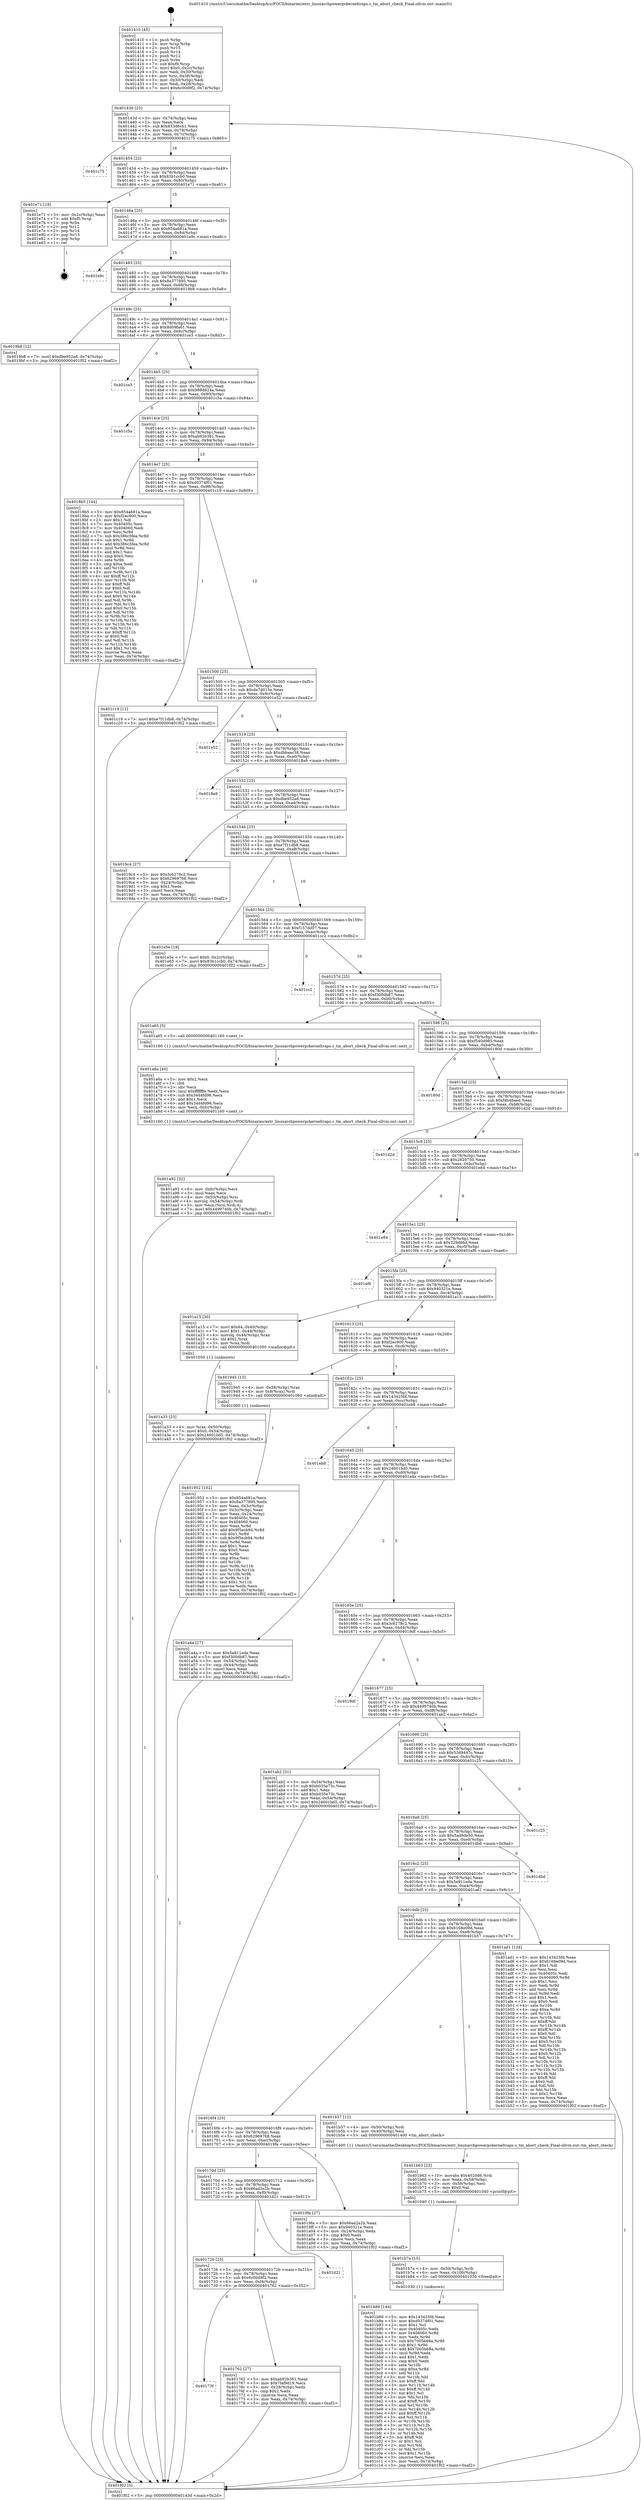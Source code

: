 digraph "0x401410" {
  label = "0x401410 (/mnt/c/Users/mathe/Desktop/tcc/POCII/binaries/extr_linuxarchpowerpckerneltraps.c_tm_abort_check_Final-ollvm.out::main(0))"
  labelloc = "t"
  node[shape=record]

  Entry [label="",width=0.3,height=0.3,shape=circle,fillcolor=black,style=filled]
  "0x40143d" [label="{
     0x40143d [23]\l
     | [instrs]\l
     &nbsp;&nbsp;0x40143d \<+3\>: mov -0x74(%rbp),%eax\l
     &nbsp;&nbsp;0x401440 \<+2\>: mov %eax,%ecx\l
     &nbsp;&nbsp;0x401442 \<+6\>: sub $0x833d6cb1,%ecx\l
     &nbsp;&nbsp;0x401448 \<+3\>: mov %eax,-0x78(%rbp)\l
     &nbsp;&nbsp;0x40144b \<+3\>: mov %ecx,-0x7c(%rbp)\l
     &nbsp;&nbsp;0x40144e \<+6\>: je 0000000000401c75 \<main+0x865\>\l
  }"]
  "0x401c75" [label="{
     0x401c75\l
  }", style=dashed]
  "0x401454" [label="{
     0x401454 [22]\l
     | [instrs]\l
     &nbsp;&nbsp;0x401454 \<+5\>: jmp 0000000000401459 \<main+0x49\>\l
     &nbsp;&nbsp;0x401459 \<+3\>: mov -0x78(%rbp),%eax\l
     &nbsp;&nbsp;0x40145c \<+5\>: sub $0x83b1ccb0,%eax\l
     &nbsp;&nbsp;0x401461 \<+3\>: mov %eax,-0x80(%rbp)\l
     &nbsp;&nbsp;0x401464 \<+6\>: je 0000000000401e71 \<main+0xa61\>\l
  }"]
  Exit [label="",width=0.3,height=0.3,shape=circle,fillcolor=black,style=filled,peripheries=2]
  "0x401e71" [label="{
     0x401e71 [19]\l
     | [instrs]\l
     &nbsp;&nbsp;0x401e71 \<+3\>: mov -0x2c(%rbp),%eax\l
     &nbsp;&nbsp;0x401e74 \<+7\>: add $0xf0,%rsp\l
     &nbsp;&nbsp;0x401e7b \<+1\>: pop %rbx\l
     &nbsp;&nbsp;0x401e7c \<+2\>: pop %r12\l
     &nbsp;&nbsp;0x401e7e \<+2\>: pop %r14\l
     &nbsp;&nbsp;0x401e80 \<+2\>: pop %r15\l
     &nbsp;&nbsp;0x401e82 \<+1\>: pop %rbp\l
     &nbsp;&nbsp;0x401e83 \<+1\>: ret\l
  }"]
  "0x40146a" [label="{
     0x40146a [25]\l
     | [instrs]\l
     &nbsp;&nbsp;0x40146a \<+5\>: jmp 000000000040146f \<main+0x5f\>\l
     &nbsp;&nbsp;0x40146f \<+3\>: mov -0x78(%rbp),%eax\l
     &nbsp;&nbsp;0x401472 \<+5\>: sub $0x854a681a,%eax\l
     &nbsp;&nbsp;0x401477 \<+6\>: mov %eax,-0x84(%rbp)\l
     &nbsp;&nbsp;0x40147d \<+6\>: je 0000000000401e9c \<main+0xa8c\>\l
  }"]
  "0x401b89" [label="{
     0x401b89 [144]\l
     | [instrs]\l
     &nbsp;&nbsp;0x401b89 \<+5\>: mov $0x143425fd,%eax\l
     &nbsp;&nbsp;0x401b8e \<+5\>: mov $0xd0374f01,%esi\l
     &nbsp;&nbsp;0x401b93 \<+2\>: mov $0x1,%cl\l
     &nbsp;&nbsp;0x401b95 \<+7\>: mov 0x40405c,%edx\l
     &nbsp;&nbsp;0x401b9c \<+8\>: mov 0x404060,%r8d\l
     &nbsp;&nbsp;0x401ba4 \<+3\>: mov %edx,%r9d\l
     &nbsp;&nbsp;0x401ba7 \<+7\>: sub $0x7005b68a,%r9d\l
     &nbsp;&nbsp;0x401bae \<+4\>: sub $0x1,%r9d\l
     &nbsp;&nbsp;0x401bb2 \<+7\>: add $0x7005b68a,%r9d\l
     &nbsp;&nbsp;0x401bb9 \<+4\>: imul %r9d,%edx\l
     &nbsp;&nbsp;0x401bbd \<+3\>: and $0x1,%edx\l
     &nbsp;&nbsp;0x401bc0 \<+3\>: cmp $0x0,%edx\l
     &nbsp;&nbsp;0x401bc3 \<+4\>: sete %r10b\l
     &nbsp;&nbsp;0x401bc7 \<+4\>: cmp $0xa,%r8d\l
     &nbsp;&nbsp;0x401bcb \<+4\>: setl %r11b\l
     &nbsp;&nbsp;0x401bcf \<+3\>: mov %r10b,%bl\l
     &nbsp;&nbsp;0x401bd2 \<+3\>: xor $0xff,%bl\l
     &nbsp;&nbsp;0x401bd5 \<+3\>: mov %r11b,%r14b\l
     &nbsp;&nbsp;0x401bd8 \<+4\>: xor $0xff,%r14b\l
     &nbsp;&nbsp;0x401bdc \<+3\>: xor $0x1,%cl\l
     &nbsp;&nbsp;0x401bdf \<+3\>: mov %bl,%r15b\l
     &nbsp;&nbsp;0x401be2 \<+4\>: and $0xff,%r15b\l
     &nbsp;&nbsp;0x401be6 \<+3\>: and %cl,%r10b\l
     &nbsp;&nbsp;0x401be9 \<+3\>: mov %r14b,%r12b\l
     &nbsp;&nbsp;0x401bec \<+4\>: and $0xff,%r12b\l
     &nbsp;&nbsp;0x401bf0 \<+3\>: and %cl,%r11b\l
     &nbsp;&nbsp;0x401bf3 \<+3\>: or %r10b,%r15b\l
     &nbsp;&nbsp;0x401bf6 \<+3\>: or %r11b,%r12b\l
     &nbsp;&nbsp;0x401bf9 \<+3\>: xor %r12b,%r15b\l
     &nbsp;&nbsp;0x401bfc \<+3\>: or %r14b,%bl\l
     &nbsp;&nbsp;0x401bff \<+3\>: xor $0xff,%bl\l
     &nbsp;&nbsp;0x401c02 \<+3\>: or $0x1,%cl\l
     &nbsp;&nbsp;0x401c05 \<+2\>: and %cl,%bl\l
     &nbsp;&nbsp;0x401c07 \<+3\>: or %bl,%r15b\l
     &nbsp;&nbsp;0x401c0a \<+4\>: test $0x1,%r15b\l
     &nbsp;&nbsp;0x401c0e \<+3\>: cmovne %esi,%eax\l
     &nbsp;&nbsp;0x401c11 \<+3\>: mov %eax,-0x74(%rbp)\l
     &nbsp;&nbsp;0x401c14 \<+5\>: jmp 0000000000401f02 \<main+0xaf2\>\l
  }"]
  "0x401e9c" [label="{
     0x401e9c\l
  }", style=dashed]
  "0x401483" [label="{
     0x401483 [25]\l
     | [instrs]\l
     &nbsp;&nbsp;0x401483 \<+5\>: jmp 0000000000401488 \<main+0x78\>\l
     &nbsp;&nbsp;0x401488 \<+3\>: mov -0x78(%rbp),%eax\l
     &nbsp;&nbsp;0x40148b \<+5\>: sub $0x8a377895,%eax\l
     &nbsp;&nbsp;0x401490 \<+6\>: mov %eax,-0x88(%rbp)\l
     &nbsp;&nbsp;0x401496 \<+6\>: je 00000000004019b8 \<main+0x5a8\>\l
  }"]
  "0x401b7a" [label="{
     0x401b7a [15]\l
     | [instrs]\l
     &nbsp;&nbsp;0x401b7a \<+4\>: mov -0x50(%rbp),%rdi\l
     &nbsp;&nbsp;0x401b7e \<+6\>: mov %eax,-0x100(%rbp)\l
     &nbsp;&nbsp;0x401b84 \<+5\>: call 0000000000401030 \<free@plt\>\l
     | [calls]\l
     &nbsp;&nbsp;0x401030 \{1\} (unknown)\l
  }"]
  "0x4019b8" [label="{
     0x4019b8 [12]\l
     | [instrs]\l
     &nbsp;&nbsp;0x4019b8 \<+7\>: movl $0xdbe952a8,-0x74(%rbp)\l
     &nbsp;&nbsp;0x4019bf \<+5\>: jmp 0000000000401f02 \<main+0xaf2\>\l
  }"]
  "0x40149c" [label="{
     0x40149c [25]\l
     | [instrs]\l
     &nbsp;&nbsp;0x40149c \<+5\>: jmp 00000000004014a1 \<main+0x91\>\l
     &nbsp;&nbsp;0x4014a1 \<+3\>: mov -0x78(%rbp),%eax\l
     &nbsp;&nbsp;0x4014a4 \<+5\>: sub $0x8d09fa61,%eax\l
     &nbsp;&nbsp;0x4014a9 \<+6\>: mov %eax,-0x8c(%rbp)\l
     &nbsp;&nbsp;0x4014af \<+6\>: je 0000000000401ce3 \<main+0x8d3\>\l
  }"]
  "0x401b63" [label="{
     0x401b63 [23]\l
     | [instrs]\l
     &nbsp;&nbsp;0x401b63 \<+10\>: movabs $0x4020d6,%rdi\l
     &nbsp;&nbsp;0x401b6d \<+3\>: mov %eax,-0x58(%rbp)\l
     &nbsp;&nbsp;0x401b70 \<+3\>: mov -0x58(%rbp),%esi\l
     &nbsp;&nbsp;0x401b73 \<+2\>: mov $0x0,%al\l
     &nbsp;&nbsp;0x401b75 \<+5\>: call 0000000000401040 \<printf@plt\>\l
     | [calls]\l
     &nbsp;&nbsp;0x401040 \{1\} (unknown)\l
  }"]
  "0x401ce3" [label="{
     0x401ce3\l
  }", style=dashed]
  "0x4014b5" [label="{
     0x4014b5 [25]\l
     | [instrs]\l
     &nbsp;&nbsp;0x4014b5 \<+5\>: jmp 00000000004014ba \<main+0xaa\>\l
     &nbsp;&nbsp;0x4014ba \<+3\>: mov -0x78(%rbp),%eax\l
     &nbsp;&nbsp;0x4014bd \<+5\>: sub $0x988d824a,%eax\l
     &nbsp;&nbsp;0x4014c2 \<+6\>: mov %eax,-0x90(%rbp)\l
     &nbsp;&nbsp;0x4014c8 \<+6\>: je 0000000000401c5a \<main+0x84a\>\l
  }"]
  "0x401a92" [label="{
     0x401a92 [32]\l
     | [instrs]\l
     &nbsp;&nbsp;0x401a92 \<+6\>: mov -0xfc(%rbp),%ecx\l
     &nbsp;&nbsp;0x401a98 \<+3\>: imul %eax,%ecx\l
     &nbsp;&nbsp;0x401a9b \<+4\>: mov -0x50(%rbp),%rsi\l
     &nbsp;&nbsp;0x401a9f \<+4\>: movslq -0x54(%rbp),%rdi\l
     &nbsp;&nbsp;0x401aa3 \<+3\>: mov %ecx,(%rsi,%rdi,4)\l
     &nbsp;&nbsp;0x401aa6 \<+7\>: movl $0x4499740b,-0x74(%rbp)\l
     &nbsp;&nbsp;0x401aad \<+5\>: jmp 0000000000401f02 \<main+0xaf2\>\l
  }"]
  "0x401c5a" [label="{
     0x401c5a\l
  }", style=dashed]
  "0x4014ce" [label="{
     0x4014ce [25]\l
     | [instrs]\l
     &nbsp;&nbsp;0x4014ce \<+5\>: jmp 00000000004014d3 \<main+0xc3\>\l
     &nbsp;&nbsp;0x4014d3 \<+3\>: mov -0x78(%rbp),%eax\l
     &nbsp;&nbsp;0x4014d6 \<+5\>: sub $0xab92b361,%eax\l
     &nbsp;&nbsp;0x4014db \<+6\>: mov %eax,-0x94(%rbp)\l
     &nbsp;&nbsp;0x4014e1 \<+6\>: je 00000000004018b5 \<main+0x4a5\>\l
  }"]
  "0x401a6a" [label="{
     0x401a6a [40]\l
     | [instrs]\l
     &nbsp;&nbsp;0x401a6a \<+5\>: mov $0x2,%ecx\l
     &nbsp;&nbsp;0x401a6f \<+1\>: cltd\l
     &nbsp;&nbsp;0x401a70 \<+2\>: idiv %ecx\l
     &nbsp;&nbsp;0x401a72 \<+6\>: imul $0xfffffffe,%edx,%ecx\l
     &nbsp;&nbsp;0x401a78 \<+6\>: sub $0x34d4fd96,%ecx\l
     &nbsp;&nbsp;0x401a7e \<+3\>: add $0x1,%ecx\l
     &nbsp;&nbsp;0x401a81 \<+6\>: add $0x34d4fd96,%ecx\l
     &nbsp;&nbsp;0x401a87 \<+6\>: mov %ecx,-0xfc(%rbp)\l
     &nbsp;&nbsp;0x401a8d \<+5\>: call 0000000000401160 \<next_i\>\l
     | [calls]\l
     &nbsp;&nbsp;0x401160 \{1\} (/mnt/c/Users/mathe/Desktop/tcc/POCII/binaries/extr_linuxarchpowerpckerneltraps.c_tm_abort_check_Final-ollvm.out::next_i)\l
  }"]
  "0x4018b5" [label="{
     0x4018b5 [144]\l
     | [instrs]\l
     &nbsp;&nbsp;0x4018b5 \<+5\>: mov $0x854a681a,%eax\l
     &nbsp;&nbsp;0x4018ba \<+5\>: mov $0xf2ec900,%ecx\l
     &nbsp;&nbsp;0x4018bf \<+2\>: mov $0x1,%dl\l
     &nbsp;&nbsp;0x4018c1 \<+7\>: mov 0x40405c,%esi\l
     &nbsp;&nbsp;0x4018c8 \<+7\>: mov 0x404060,%edi\l
     &nbsp;&nbsp;0x4018cf \<+3\>: mov %esi,%r8d\l
     &nbsp;&nbsp;0x4018d2 \<+7\>: sub $0x386c5fea,%r8d\l
     &nbsp;&nbsp;0x4018d9 \<+4\>: sub $0x1,%r8d\l
     &nbsp;&nbsp;0x4018dd \<+7\>: add $0x386c5fea,%r8d\l
     &nbsp;&nbsp;0x4018e4 \<+4\>: imul %r8d,%esi\l
     &nbsp;&nbsp;0x4018e8 \<+3\>: and $0x1,%esi\l
     &nbsp;&nbsp;0x4018eb \<+3\>: cmp $0x0,%esi\l
     &nbsp;&nbsp;0x4018ee \<+4\>: sete %r9b\l
     &nbsp;&nbsp;0x4018f2 \<+3\>: cmp $0xa,%edi\l
     &nbsp;&nbsp;0x4018f5 \<+4\>: setl %r10b\l
     &nbsp;&nbsp;0x4018f9 \<+3\>: mov %r9b,%r11b\l
     &nbsp;&nbsp;0x4018fc \<+4\>: xor $0xff,%r11b\l
     &nbsp;&nbsp;0x401900 \<+3\>: mov %r10b,%bl\l
     &nbsp;&nbsp;0x401903 \<+3\>: xor $0xff,%bl\l
     &nbsp;&nbsp;0x401906 \<+3\>: xor $0x0,%dl\l
     &nbsp;&nbsp;0x401909 \<+3\>: mov %r11b,%r14b\l
     &nbsp;&nbsp;0x40190c \<+4\>: and $0x0,%r14b\l
     &nbsp;&nbsp;0x401910 \<+3\>: and %dl,%r9b\l
     &nbsp;&nbsp;0x401913 \<+3\>: mov %bl,%r15b\l
     &nbsp;&nbsp;0x401916 \<+4\>: and $0x0,%r15b\l
     &nbsp;&nbsp;0x40191a \<+3\>: and %dl,%r10b\l
     &nbsp;&nbsp;0x40191d \<+3\>: or %r9b,%r14b\l
     &nbsp;&nbsp;0x401920 \<+3\>: or %r10b,%r15b\l
     &nbsp;&nbsp;0x401923 \<+3\>: xor %r15b,%r14b\l
     &nbsp;&nbsp;0x401926 \<+3\>: or %bl,%r11b\l
     &nbsp;&nbsp;0x401929 \<+4\>: xor $0xff,%r11b\l
     &nbsp;&nbsp;0x40192d \<+3\>: or $0x0,%dl\l
     &nbsp;&nbsp;0x401930 \<+3\>: and %dl,%r11b\l
     &nbsp;&nbsp;0x401933 \<+3\>: or %r11b,%r14b\l
     &nbsp;&nbsp;0x401936 \<+4\>: test $0x1,%r14b\l
     &nbsp;&nbsp;0x40193a \<+3\>: cmovne %ecx,%eax\l
     &nbsp;&nbsp;0x40193d \<+3\>: mov %eax,-0x74(%rbp)\l
     &nbsp;&nbsp;0x401940 \<+5\>: jmp 0000000000401f02 \<main+0xaf2\>\l
  }"]
  "0x4014e7" [label="{
     0x4014e7 [25]\l
     | [instrs]\l
     &nbsp;&nbsp;0x4014e7 \<+5\>: jmp 00000000004014ec \<main+0xdc\>\l
     &nbsp;&nbsp;0x4014ec \<+3\>: mov -0x78(%rbp),%eax\l
     &nbsp;&nbsp;0x4014ef \<+5\>: sub $0xd0374f01,%eax\l
     &nbsp;&nbsp;0x4014f4 \<+6\>: mov %eax,-0x98(%rbp)\l
     &nbsp;&nbsp;0x4014fa \<+6\>: je 0000000000401c19 \<main+0x809\>\l
  }"]
  "0x401a33" [label="{
     0x401a33 [23]\l
     | [instrs]\l
     &nbsp;&nbsp;0x401a33 \<+4\>: mov %rax,-0x50(%rbp)\l
     &nbsp;&nbsp;0x401a37 \<+7\>: movl $0x0,-0x54(%rbp)\l
     &nbsp;&nbsp;0x401a3e \<+7\>: movl $0x24601bd5,-0x74(%rbp)\l
     &nbsp;&nbsp;0x401a45 \<+5\>: jmp 0000000000401f02 \<main+0xaf2\>\l
  }"]
  "0x401c19" [label="{
     0x401c19 [12]\l
     | [instrs]\l
     &nbsp;&nbsp;0x401c19 \<+7\>: movl $0xe7f11db8,-0x74(%rbp)\l
     &nbsp;&nbsp;0x401c20 \<+5\>: jmp 0000000000401f02 \<main+0xaf2\>\l
  }"]
  "0x401500" [label="{
     0x401500 [25]\l
     | [instrs]\l
     &nbsp;&nbsp;0x401500 \<+5\>: jmp 0000000000401505 \<main+0xf5\>\l
     &nbsp;&nbsp;0x401505 \<+3\>: mov -0x78(%rbp),%eax\l
     &nbsp;&nbsp;0x401508 \<+5\>: sub $0xda7d015e,%eax\l
     &nbsp;&nbsp;0x40150d \<+6\>: mov %eax,-0x9c(%rbp)\l
     &nbsp;&nbsp;0x401513 \<+6\>: je 0000000000401e52 \<main+0xa42\>\l
  }"]
  "0x401952" [label="{
     0x401952 [102]\l
     | [instrs]\l
     &nbsp;&nbsp;0x401952 \<+5\>: mov $0x854a681a,%ecx\l
     &nbsp;&nbsp;0x401957 \<+5\>: mov $0x8a377895,%edx\l
     &nbsp;&nbsp;0x40195c \<+3\>: mov %eax,-0x3c(%rbp)\l
     &nbsp;&nbsp;0x40195f \<+3\>: mov -0x3c(%rbp),%eax\l
     &nbsp;&nbsp;0x401962 \<+3\>: mov %eax,-0x24(%rbp)\l
     &nbsp;&nbsp;0x401965 \<+7\>: mov 0x40405c,%eax\l
     &nbsp;&nbsp;0x40196c \<+7\>: mov 0x404060,%esi\l
     &nbsp;&nbsp;0x401973 \<+3\>: mov %eax,%r8d\l
     &nbsp;&nbsp;0x401976 \<+7\>: add $0x9f5ecb94,%r8d\l
     &nbsp;&nbsp;0x40197d \<+4\>: sub $0x1,%r8d\l
     &nbsp;&nbsp;0x401981 \<+7\>: sub $0x9f5ecb94,%r8d\l
     &nbsp;&nbsp;0x401988 \<+4\>: imul %r8d,%eax\l
     &nbsp;&nbsp;0x40198c \<+3\>: and $0x1,%eax\l
     &nbsp;&nbsp;0x40198f \<+3\>: cmp $0x0,%eax\l
     &nbsp;&nbsp;0x401992 \<+4\>: sete %r9b\l
     &nbsp;&nbsp;0x401996 \<+3\>: cmp $0xa,%esi\l
     &nbsp;&nbsp;0x401999 \<+4\>: setl %r10b\l
     &nbsp;&nbsp;0x40199d \<+3\>: mov %r9b,%r11b\l
     &nbsp;&nbsp;0x4019a0 \<+3\>: and %r10b,%r11b\l
     &nbsp;&nbsp;0x4019a3 \<+3\>: xor %r10b,%r9b\l
     &nbsp;&nbsp;0x4019a6 \<+3\>: or %r9b,%r11b\l
     &nbsp;&nbsp;0x4019a9 \<+4\>: test $0x1,%r11b\l
     &nbsp;&nbsp;0x4019ad \<+3\>: cmovne %edx,%ecx\l
     &nbsp;&nbsp;0x4019b0 \<+3\>: mov %ecx,-0x74(%rbp)\l
     &nbsp;&nbsp;0x4019b3 \<+5\>: jmp 0000000000401f02 \<main+0xaf2\>\l
  }"]
  "0x401e52" [label="{
     0x401e52\l
  }", style=dashed]
  "0x401519" [label="{
     0x401519 [25]\l
     | [instrs]\l
     &nbsp;&nbsp;0x401519 \<+5\>: jmp 000000000040151e \<main+0x10e\>\l
     &nbsp;&nbsp;0x40151e \<+3\>: mov -0x78(%rbp),%eax\l
     &nbsp;&nbsp;0x401521 \<+5\>: sub $0xdbbaac38,%eax\l
     &nbsp;&nbsp;0x401526 \<+6\>: mov %eax,-0xa0(%rbp)\l
     &nbsp;&nbsp;0x40152c \<+6\>: je 00000000004018a9 \<main+0x499\>\l
  }"]
  "0x401410" [label="{
     0x401410 [45]\l
     | [instrs]\l
     &nbsp;&nbsp;0x401410 \<+1\>: push %rbp\l
     &nbsp;&nbsp;0x401411 \<+3\>: mov %rsp,%rbp\l
     &nbsp;&nbsp;0x401414 \<+2\>: push %r15\l
     &nbsp;&nbsp;0x401416 \<+2\>: push %r14\l
     &nbsp;&nbsp;0x401418 \<+2\>: push %r12\l
     &nbsp;&nbsp;0x40141a \<+1\>: push %rbx\l
     &nbsp;&nbsp;0x40141b \<+7\>: sub $0xf0,%rsp\l
     &nbsp;&nbsp;0x401422 \<+7\>: movl $0x0,-0x2c(%rbp)\l
     &nbsp;&nbsp;0x401429 \<+3\>: mov %edi,-0x30(%rbp)\l
     &nbsp;&nbsp;0x40142c \<+4\>: mov %rsi,-0x38(%rbp)\l
     &nbsp;&nbsp;0x401430 \<+3\>: mov -0x30(%rbp),%edi\l
     &nbsp;&nbsp;0x401433 \<+3\>: mov %edi,-0x28(%rbp)\l
     &nbsp;&nbsp;0x401436 \<+7\>: movl $0x6c00d9f2,-0x74(%rbp)\l
  }"]
  "0x4018a9" [label="{
     0x4018a9\l
  }", style=dashed]
  "0x401532" [label="{
     0x401532 [25]\l
     | [instrs]\l
     &nbsp;&nbsp;0x401532 \<+5\>: jmp 0000000000401537 \<main+0x127\>\l
     &nbsp;&nbsp;0x401537 \<+3\>: mov -0x78(%rbp),%eax\l
     &nbsp;&nbsp;0x40153a \<+5\>: sub $0xdbe952a8,%eax\l
     &nbsp;&nbsp;0x40153f \<+6\>: mov %eax,-0xa4(%rbp)\l
     &nbsp;&nbsp;0x401545 \<+6\>: je 00000000004019c4 \<main+0x5b4\>\l
  }"]
  "0x401f02" [label="{
     0x401f02 [5]\l
     | [instrs]\l
     &nbsp;&nbsp;0x401f02 \<+5\>: jmp 000000000040143d \<main+0x2d\>\l
  }"]
  "0x4019c4" [label="{
     0x4019c4 [27]\l
     | [instrs]\l
     &nbsp;&nbsp;0x4019c4 \<+5\>: mov $0x3c6278c2,%eax\l
     &nbsp;&nbsp;0x4019c9 \<+5\>: mov $0x62969768,%ecx\l
     &nbsp;&nbsp;0x4019ce \<+3\>: mov -0x24(%rbp),%edx\l
     &nbsp;&nbsp;0x4019d1 \<+3\>: cmp $0x1,%edx\l
     &nbsp;&nbsp;0x4019d4 \<+3\>: cmovl %ecx,%eax\l
     &nbsp;&nbsp;0x4019d7 \<+3\>: mov %eax,-0x74(%rbp)\l
     &nbsp;&nbsp;0x4019da \<+5\>: jmp 0000000000401f02 \<main+0xaf2\>\l
  }"]
  "0x40154b" [label="{
     0x40154b [25]\l
     | [instrs]\l
     &nbsp;&nbsp;0x40154b \<+5\>: jmp 0000000000401550 \<main+0x140\>\l
     &nbsp;&nbsp;0x401550 \<+3\>: mov -0x78(%rbp),%eax\l
     &nbsp;&nbsp;0x401553 \<+5\>: sub $0xe7f11db8,%eax\l
     &nbsp;&nbsp;0x401558 \<+6\>: mov %eax,-0xa8(%rbp)\l
     &nbsp;&nbsp;0x40155e \<+6\>: je 0000000000401e5e \<main+0xa4e\>\l
  }"]
  "0x40173f" [label="{
     0x40173f\l
  }", style=dashed]
  "0x401e5e" [label="{
     0x401e5e [19]\l
     | [instrs]\l
     &nbsp;&nbsp;0x401e5e \<+7\>: movl $0x0,-0x2c(%rbp)\l
     &nbsp;&nbsp;0x401e65 \<+7\>: movl $0x83b1ccb0,-0x74(%rbp)\l
     &nbsp;&nbsp;0x401e6c \<+5\>: jmp 0000000000401f02 \<main+0xaf2\>\l
  }"]
  "0x401564" [label="{
     0x401564 [25]\l
     | [instrs]\l
     &nbsp;&nbsp;0x401564 \<+5\>: jmp 0000000000401569 \<main+0x159\>\l
     &nbsp;&nbsp;0x401569 \<+3\>: mov -0x78(%rbp),%eax\l
     &nbsp;&nbsp;0x40156c \<+5\>: sub $0xf157dd07,%eax\l
     &nbsp;&nbsp;0x401571 \<+6\>: mov %eax,-0xac(%rbp)\l
     &nbsp;&nbsp;0x401577 \<+6\>: je 0000000000401cc2 \<main+0x8b2\>\l
  }"]
  "0x401762" [label="{
     0x401762 [27]\l
     | [instrs]\l
     &nbsp;&nbsp;0x401762 \<+5\>: mov $0xab92b361,%eax\l
     &nbsp;&nbsp;0x401767 \<+5\>: mov $0x7faf9d19,%ecx\l
     &nbsp;&nbsp;0x40176c \<+3\>: mov -0x28(%rbp),%edx\l
     &nbsp;&nbsp;0x40176f \<+3\>: cmp $0x2,%edx\l
     &nbsp;&nbsp;0x401772 \<+3\>: cmovne %ecx,%eax\l
     &nbsp;&nbsp;0x401775 \<+3\>: mov %eax,-0x74(%rbp)\l
     &nbsp;&nbsp;0x401778 \<+5\>: jmp 0000000000401f02 \<main+0xaf2\>\l
  }"]
  "0x401cc2" [label="{
     0x401cc2\l
  }", style=dashed]
  "0x40157d" [label="{
     0x40157d [25]\l
     | [instrs]\l
     &nbsp;&nbsp;0x40157d \<+5\>: jmp 0000000000401582 \<main+0x172\>\l
     &nbsp;&nbsp;0x401582 \<+3\>: mov -0x78(%rbp),%eax\l
     &nbsp;&nbsp;0x401585 \<+5\>: sub $0xf300db87,%eax\l
     &nbsp;&nbsp;0x40158a \<+6\>: mov %eax,-0xb0(%rbp)\l
     &nbsp;&nbsp;0x401590 \<+6\>: je 0000000000401a65 \<main+0x655\>\l
  }"]
  "0x401726" [label="{
     0x401726 [25]\l
     | [instrs]\l
     &nbsp;&nbsp;0x401726 \<+5\>: jmp 000000000040172b \<main+0x31b\>\l
     &nbsp;&nbsp;0x40172b \<+3\>: mov -0x78(%rbp),%eax\l
     &nbsp;&nbsp;0x40172e \<+5\>: sub $0x6c00d9f2,%eax\l
     &nbsp;&nbsp;0x401733 \<+6\>: mov %eax,-0xf4(%rbp)\l
     &nbsp;&nbsp;0x401739 \<+6\>: je 0000000000401762 \<main+0x352\>\l
  }"]
  "0x401a65" [label="{
     0x401a65 [5]\l
     | [instrs]\l
     &nbsp;&nbsp;0x401a65 \<+5\>: call 0000000000401160 \<next_i\>\l
     | [calls]\l
     &nbsp;&nbsp;0x401160 \{1\} (/mnt/c/Users/mathe/Desktop/tcc/POCII/binaries/extr_linuxarchpowerpckerneltraps.c_tm_abort_check_Final-ollvm.out::next_i)\l
  }"]
  "0x401596" [label="{
     0x401596 [25]\l
     | [instrs]\l
     &nbsp;&nbsp;0x401596 \<+5\>: jmp 000000000040159b \<main+0x18b\>\l
     &nbsp;&nbsp;0x40159b \<+3\>: mov -0x78(%rbp),%eax\l
     &nbsp;&nbsp;0x40159e \<+5\>: sub $0xf540d985,%eax\l
     &nbsp;&nbsp;0x4015a3 \<+6\>: mov %eax,-0xb4(%rbp)\l
     &nbsp;&nbsp;0x4015a9 \<+6\>: je 000000000040180d \<main+0x3fd\>\l
  }"]
  "0x401d21" [label="{
     0x401d21\l
  }", style=dashed]
  "0x40180d" [label="{
     0x40180d\l
  }", style=dashed]
  "0x4015af" [label="{
     0x4015af [25]\l
     | [instrs]\l
     &nbsp;&nbsp;0x4015af \<+5\>: jmp 00000000004015b4 \<main+0x1a4\>\l
     &nbsp;&nbsp;0x4015b4 \<+3\>: mov -0x78(%rbp),%eax\l
     &nbsp;&nbsp;0x4015b7 \<+5\>: sub $0xfdb46aed,%eax\l
     &nbsp;&nbsp;0x4015bc \<+6\>: mov %eax,-0xb8(%rbp)\l
     &nbsp;&nbsp;0x4015c2 \<+6\>: je 0000000000401d2d \<main+0x91d\>\l
  }"]
  "0x40170d" [label="{
     0x40170d [25]\l
     | [instrs]\l
     &nbsp;&nbsp;0x40170d \<+5\>: jmp 0000000000401712 \<main+0x302\>\l
     &nbsp;&nbsp;0x401712 \<+3\>: mov -0x78(%rbp),%eax\l
     &nbsp;&nbsp;0x401715 \<+5\>: sub $0x66ad2e2b,%eax\l
     &nbsp;&nbsp;0x40171a \<+6\>: mov %eax,-0xf0(%rbp)\l
     &nbsp;&nbsp;0x401720 \<+6\>: je 0000000000401d21 \<main+0x911\>\l
  }"]
  "0x401d2d" [label="{
     0x401d2d\l
  }", style=dashed]
  "0x4015c8" [label="{
     0x4015c8 [25]\l
     | [instrs]\l
     &nbsp;&nbsp;0x4015c8 \<+5\>: jmp 00000000004015cd \<main+0x1bd\>\l
     &nbsp;&nbsp;0x4015cd \<+3\>: mov -0x78(%rbp),%eax\l
     &nbsp;&nbsp;0x4015d0 \<+5\>: sub $0x2820750,%eax\l
     &nbsp;&nbsp;0x4015d5 \<+6\>: mov %eax,-0xbc(%rbp)\l
     &nbsp;&nbsp;0x4015db \<+6\>: je 0000000000401e84 \<main+0xa74\>\l
  }"]
  "0x4019fa" [label="{
     0x4019fa [27]\l
     | [instrs]\l
     &nbsp;&nbsp;0x4019fa \<+5\>: mov $0x66ad2e2b,%eax\l
     &nbsp;&nbsp;0x4019ff \<+5\>: mov $0x940321e,%ecx\l
     &nbsp;&nbsp;0x401a04 \<+3\>: mov -0x24(%rbp),%edx\l
     &nbsp;&nbsp;0x401a07 \<+3\>: cmp $0x0,%edx\l
     &nbsp;&nbsp;0x401a0a \<+3\>: cmove %ecx,%eax\l
     &nbsp;&nbsp;0x401a0d \<+3\>: mov %eax,-0x74(%rbp)\l
     &nbsp;&nbsp;0x401a10 \<+5\>: jmp 0000000000401f02 \<main+0xaf2\>\l
  }"]
  "0x401e84" [label="{
     0x401e84\l
  }", style=dashed]
  "0x4015e1" [label="{
     0x4015e1 [25]\l
     | [instrs]\l
     &nbsp;&nbsp;0x4015e1 \<+5\>: jmp 00000000004015e6 \<main+0x1d6\>\l
     &nbsp;&nbsp;0x4015e6 \<+3\>: mov -0x78(%rbp),%eax\l
     &nbsp;&nbsp;0x4015e9 \<+5\>: sub $0x329d66d,%eax\l
     &nbsp;&nbsp;0x4015ee \<+6\>: mov %eax,-0xc0(%rbp)\l
     &nbsp;&nbsp;0x4015f4 \<+6\>: je 0000000000401ef6 \<main+0xae6\>\l
  }"]
  "0x4016f4" [label="{
     0x4016f4 [25]\l
     | [instrs]\l
     &nbsp;&nbsp;0x4016f4 \<+5\>: jmp 00000000004016f9 \<main+0x2e9\>\l
     &nbsp;&nbsp;0x4016f9 \<+3\>: mov -0x78(%rbp),%eax\l
     &nbsp;&nbsp;0x4016fc \<+5\>: sub $0x62969768,%eax\l
     &nbsp;&nbsp;0x401701 \<+6\>: mov %eax,-0xec(%rbp)\l
     &nbsp;&nbsp;0x401707 \<+6\>: je 00000000004019fa \<main+0x5ea\>\l
  }"]
  "0x401ef6" [label="{
     0x401ef6\l
  }", style=dashed]
  "0x4015fa" [label="{
     0x4015fa [25]\l
     | [instrs]\l
     &nbsp;&nbsp;0x4015fa \<+5\>: jmp 00000000004015ff \<main+0x1ef\>\l
     &nbsp;&nbsp;0x4015ff \<+3\>: mov -0x78(%rbp),%eax\l
     &nbsp;&nbsp;0x401602 \<+5\>: sub $0x940321e,%eax\l
     &nbsp;&nbsp;0x401607 \<+6\>: mov %eax,-0xc4(%rbp)\l
     &nbsp;&nbsp;0x40160d \<+6\>: je 0000000000401a15 \<main+0x605\>\l
  }"]
  "0x401b57" [label="{
     0x401b57 [12]\l
     | [instrs]\l
     &nbsp;&nbsp;0x401b57 \<+4\>: mov -0x50(%rbp),%rdi\l
     &nbsp;&nbsp;0x401b5b \<+3\>: mov -0x40(%rbp),%esi\l
     &nbsp;&nbsp;0x401b5e \<+5\>: call 0000000000401400 \<tm_abort_check\>\l
     | [calls]\l
     &nbsp;&nbsp;0x401400 \{1\} (/mnt/c/Users/mathe/Desktop/tcc/POCII/binaries/extr_linuxarchpowerpckerneltraps.c_tm_abort_check_Final-ollvm.out::tm_abort_check)\l
  }"]
  "0x401a15" [label="{
     0x401a15 [30]\l
     | [instrs]\l
     &nbsp;&nbsp;0x401a15 \<+7\>: movl $0x64,-0x40(%rbp)\l
     &nbsp;&nbsp;0x401a1c \<+7\>: movl $0x1,-0x44(%rbp)\l
     &nbsp;&nbsp;0x401a23 \<+4\>: movslq -0x44(%rbp),%rax\l
     &nbsp;&nbsp;0x401a27 \<+4\>: shl $0x2,%rax\l
     &nbsp;&nbsp;0x401a2b \<+3\>: mov %rax,%rdi\l
     &nbsp;&nbsp;0x401a2e \<+5\>: call 0000000000401050 \<malloc@plt\>\l
     | [calls]\l
     &nbsp;&nbsp;0x401050 \{1\} (unknown)\l
  }"]
  "0x401613" [label="{
     0x401613 [25]\l
     | [instrs]\l
     &nbsp;&nbsp;0x401613 \<+5\>: jmp 0000000000401618 \<main+0x208\>\l
     &nbsp;&nbsp;0x401618 \<+3\>: mov -0x78(%rbp),%eax\l
     &nbsp;&nbsp;0x40161b \<+5\>: sub $0xf2ec900,%eax\l
     &nbsp;&nbsp;0x401620 \<+6\>: mov %eax,-0xc8(%rbp)\l
     &nbsp;&nbsp;0x401626 \<+6\>: je 0000000000401945 \<main+0x535\>\l
  }"]
  "0x4016db" [label="{
     0x4016db [25]\l
     | [instrs]\l
     &nbsp;&nbsp;0x4016db \<+5\>: jmp 00000000004016e0 \<main+0x2d0\>\l
     &nbsp;&nbsp;0x4016e0 \<+3\>: mov -0x78(%rbp),%eax\l
     &nbsp;&nbsp;0x4016e3 \<+5\>: sub $0x6168e09d,%eax\l
     &nbsp;&nbsp;0x4016e8 \<+6\>: mov %eax,-0xe8(%rbp)\l
     &nbsp;&nbsp;0x4016ee \<+6\>: je 0000000000401b57 \<main+0x747\>\l
  }"]
  "0x401945" [label="{
     0x401945 [13]\l
     | [instrs]\l
     &nbsp;&nbsp;0x401945 \<+4\>: mov -0x38(%rbp),%rax\l
     &nbsp;&nbsp;0x401949 \<+4\>: mov 0x8(%rax),%rdi\l
     &nbsp;&nbsp;0x40194d \<+5\>: call 0000000000401060 \<atoi@plt\>\l
     | [calls]\l
     &nbsp;&nbsp;0x401060 \{1\} (unknown)\l
  }"]
  "0x40162c" [label="{
     0x40162c [25]\l
     | [instrs]\l
     &nbsp;&nbsp;0x40162c \<+5\>: jmp 0000000000401631 \<main+0x221\>\l
     &nbsp;&nbsp;0x401631 \<+3\>: mov -0x78(%rbp),%eax\l
     &nbsp;&nbsp;0x401634 \<+5\>: sub $0x143425fd,%eax\l
     &nbsp;&nbsp;0x401639 \<+6\>: mov %eax,-0xcc(%rbp)\l
     &nbsp;&nbsp;0x40163f \<+6\>: je 0000000000401eb8 \<main+0xaa8\>\l
  }"]
  "0x401ad1" [label="{
     0x401ad1 [134]\l
     | [instrs]\l
     &nbsp;&nbsp;0x401ad1 \<+5\>: mov $0x143425fd,%eax\l
     &nbsp;&nbsp;0x401ad6 \<+5\>: mov $0x6168e09d,%ecx\l
     &nbsp;&nbsp;0x401adb \<+2\>: mov $0x1,%dl\l
     &nbsp;&nbsp;0x401add \<+2\>: xor %esi,%esi\l
     &nbsp;&nbsp;0x401adf \<+7\>: mov 0x40405c,%edi\l
     &nbsp;&nbsp;0x401ae6 \<+8\>: mov 0x404060,%r8d\l
     &nbsp;&nbsp;0x401aee \<+3\>: sub $0x1,%esi\l
     &nbsp;&nbsp;0x401af1 \<+3\>: mov %edi,%r9d\l
     &nbsp;&nbsp;0x401af4 \<+3\>: add %esi,%r9d\l
     &nbsp;&nbsp;0x401af7 \<+4\>: imul %r9d,%edi\l
     &nbsp;&nbsp;0x401afb \<+3\>: and $0x1,%edi\l
     &nbsp;&nbsp;0x401afe \<+3\>: cmp $0x0,%edi\l
     &nbsp;&nbsp;0x401b01 \<+4\>: sete %r10b\l
     &nbsp;&nbsp;0x401b05 \<+4\>: cmp $0xa,%r8d\l
     &nbsp;&nbsp;0x401b09 \<+4\>: setl %r11b\l
     &nbsp;&nbsp;0x401b0d \<+3\>: mov %r10b,%bl\l
     &nbsp;&nbsp;0x401b10 \<+3\>: xor $0xff,%bl\l
     &nbsp;&nbsp;0x401b13 \<+3\>: mov %r11b,%r14b\l
     &nbsp;&nbsp;0x401b16 \<+4\>: xor $0xff,%r14b\l
     &nbsp;&nbsp;0x401b1a \<+3\>: xor $0x0,%dl\l
     &nbsp;&nbsp;0x401b1d \<+3\>: mov %bl,%r15b\l
     &nbsp;&nbsp;0x401b20 \<+4\>: and $0x0,%r15b\l
     &nbsp;&nbsp;0x401b24 \<+3\>: and %dl,%r10b\l
     &nbsp;&nbsp;0x401b27 \<+3\>: mov %r14b,%r12b\l
     &nbsp;&nbsp;0x401b2a \<+4\>: and $0x0,%r12b\l
     &nbsp;&nbsp;0x401b2e \<+3\>: and %dl,%r11b\l
     &nbsp;&nbsp;0x401b31 \<+3\>: or %r10b,%r15b\l
     &nbsp;&nbsp;0x401b34 \<+3\>: or %r11b,%r12b\l
     &nbsp;&nbsp;0x401b37 \<+3\>: xor %r12b,%r15b\l
     &nbsp;&nbsp;0x401b3a \<+3\>: or %r14b,%bl\l
     &nbsp;&nbsp;0x401b3d \<+3\>: xor $0xff,%bl\l
     &nbsp;&nbsp;0x401b40 \<+3\>: or $0x0,%dl\l
     &nbsp;&nbsp;0x401b43 \<+2\>: and %dl,%bl\l
     &nbsp;&nbsp;0x401b45 \<+3\>: or %bl,%r15b\l
     &nbsp;&nbsp;0x401b48 \<+4\>: test $0x1,%r15b\l
     &nbsp;&nbsp;0x401b4c \<+3\>: cmovne %ecx,%eax\l
     &nbsp;&nbsp;0x401b4f \<+3\>: mov %eax,-0x74(%rbp)\l
     &nbsp;&nbsp;0x401b52 \<+5\>: jmp 0000000000401f02 \<main+0xaf2\>\l
  }"]
  "0x401eb8" [label="{
     0x401eb8\l
  }", style=dashed]
  "0x401645" [label="{
     0x401645 [25]\l
     | [instrs]\l
     &nbsp;&nbsp;0x401645 \<+5\>: jmp 000000000040164a \<main+0x23a\>\l
     &nbsp;&nbsp;0x40164a \<+3\>: mov -0x78(%rbp),%eax\l
     &nbsp;&nbsp;0x40164d \<+5\>: sub $0x24601bd5,%eax\l
     &nbsp;&nbsp;0x401652 \<+6\>: mov %eax,-0xd0(%rbp)\l
     &nbsp;&nbsp;0x401658 \<+6\>: je 0000000000401a4a \<main+0x63a\>\l
  }"]
  "0x4016c2" [label="{
     0x4016c2 [25]\l
     | [instrs]\l
     &nbsp;&nbsp;0x4016c2 \<+5\>: jmp 00000000004016c7 \<main+0x2b7\>\l
     &nbsp;&nbsp;0x4016c7 \<+3\>: mov -0x78(%rbp),%eax\l
     &nbsp;&nbsp;0x4016ca \<+5\>: sub $0x5e911eda,%eax\l
     &nbsp;&nbsp;0x4016cf \<+6\>: mov %eax,-0xe4(%rbp)\l
     &nbsp;&nbsp;0x4016d5 \<+6\>: je 0000000000401ad1 \<main+0x6c1\>\l
  }"]
  "0x401a4a" [label="{
     0x401a4a [27]\l
     | [instrs]\l
     &nbsp;&nbsp;0x401a4a \<+5\>: mov $0x5e911eda,%eax\l
     &nbsp;&nbsp;0x401a4f \<+5\>: mov $0xf300db87,%ecx\l
     &nbsp;&nbsp;0x401a54 \<+3\>: mov -0x54(%rbp),%edx\l
     &nbsp;&nbsp;0x401a57 \<+3\>: cmp -0x44(%rbp),%edx\l
     &nbsp;&nbsp;0x401a5a \<+3\>: cmovl %ecx,%eax\l
     &nbsp;&nbsp;0x401a5d \<+3\>: mov %eax,-0x74(%rbp)\l
     &nbsp;&nbsp;0x401a60 \<+5\>: jmp 0000000000401f02 \<main+0xaf2\>\l
  }"]
  "0x40165e" [label="{
     0x40165e [25]\l
     | [instrs]\l
     &nbsp;&nbsp;0x40165e \<+5\>: jmp 0000000000401663 \<main+0x253\>\l
     &nbsp;&nbsp;0x401663 \<+3\>: mov -0x78(%rbp),%eax\l
     &nbsp;&nbsp;0x401666 \<+5\>: sub $0x3c6278c2,%eax\l
     &nbsp;&nbsp;0x40166b \<+6\>: mov %eax,-0xd4(%rbp)\l
     &nbsp;&nbsp;0x401671 \<+6\>: je 00000000004019df \<main+0x5cf\>\l
  }"]
  "0x401dbd" [label="{
     0x401dbd\l
  }", style=dashed]
  "0x4019df" [label="{
     0x4019df\l
  }", style=dashed]
  "0x401677" [label="{
     0x401677 [25]\l
     | [instrs]\l
     &nbsp;&nbsp;0x401677 \<+5\>: jmp 000000000040167c \<main+0x26c\>\l
     &nbsp;&nbsp;0x40167c \<+3\>: mov -0x78(%rbp),%eax\l
     &nbsp;&nbsp;0x40167f \<+5\>: sub $0x4499740b,%eax\l
     &nbsp;&nbsp;0x401684 \<+6\>: mov %eax,-0xd8(%rbp)\l
     &nbsp;&nbsp;0x40168a \<+6\>: je 0000000000401ab2 \<main+0x6a2\>\l
  }"]
  "0x4016a9" [label="{
     0x4016a9 [25]\l
     | [instrs]\l
     &nbsp;&nbsp;0x4016a9 \<+5\>: jmp 00000000004016ae \<main+0x29e\>\l
     &nbsp;&nbsp;0x4016ae \<+3\>: mov -0x78(%rbp),%eax\l
     &nbsp;&nbsp;0x4016b1 \<+5\>: sub $0x5ad9de50,%eax\l
     &nbsp;&nbsp;0x4016b6 \<+6\>: mov %eax,-0xe0(%rbp)\l
     &nbsp;&nbsp;0x4016bc \<+6\>: je 0000000000401dbd \<main+0x9ad\>\l
  }"]
  "0x401ab2" [label="{
     0x401ab2 [31]\l
     | [instrs]\l
     &nbsp;&nbsp;0x401ab2 \<+3\>: mov -0x54(%rbp),%eax\l
     &nbsp;&nbsp;0x401ab5 \<+5\>: sub $0xb035e73c,%eax\l
     &nbsp;&nbsp;0x401aba \<+3\>: add $0x1,%eax\l
     &nbsp;&nbsp;0x401abd \<+5\>: add $0xb035e73c,%eax\l
     &nbsp;&nbsp;0x401ac2 \<+3\>: mov %eax,-0x54(%rbp)\l
     &nbsp;&nbsp;0x401ac5 \<+7\>: movl $0x24601bd5,-0x74(%rbp)\l
     &nbsp;&nbsp;0x401acc \<+5\>: jmp 0000000000401f02 \<main+0xaf2\>\l
  }"]
  "0x401690" [label="{
     0x401690 [25]\l
     | [instrs]\l
     &nbsp;&nbsp;0x401690 \<+5\>: jmp 0000000000401695 \<main+0x285\>\l
     &nbsp;&nbsp;0x401695 \<+3\>: mov -0x78(%rbp),%eax\l
     &nbsp;&nbsp;0x401698 \<+5\>: sub $0x53d9447c,%eax\l
     &nbsp;&nbsp;0x40169d \<+6\>: mov %eax,-0xdc(%rbp)\l
     &nbsp;&nbsp;0x4016a3 \<+6\>: je 0000000000401c25 \<main+0x815\>\l
  }"]
  "0x401c25" [label="{
     0x401c25\l
  }", style=dashed]
  Entry -> "0x401410" [label=" 1"]
  "0x40143d" -> "0x401c75" [label=" 0"]
  "0x40143d" -> "0x401454" [label=" 16"]
  "0x401e71" -> Exit [label=" 1"]
  "0x401454" -> "0x401e71" [label=" 1"]
  "0x401454" -> "0x40146a" [label=" 15"]
  "0x401e5e" -> "0x401f02" [label=" 1"]
  "0x40146a" -> "0x401e9c" [label=" 0"]
  "0x40146a" -> "0x401483" [label=" 15"]
  "0x401c19" -> "0x401f02" [label=" 1"]
  "0x401483" -> "0x4019b8" [label=" 1"]
  "0x401483" -> "0x40149c" [label=" 14"]
  "0x401b89" -> "0x401f02" [label=" 1"]
  "0x40149c" -> "0x401ce3" [label=" 0"]
  "0x40149c" -> "0x4014b5" [label=" 14"]
  "0x401b7a" -> "0x401b89" [label=" 1"]
  "0x4014b5" -> "0x401c5a" [label=" 0"]
  "0x4014b5" -> "0x4014ce" [label=" 14"]
  "0x401b63" -> "0x401b7a" [label=" 1"]
  "0x4014ce" -> "0x4018b5" [label=" 1"]
  "0x4014ce" -> "0x4014e7" [label=" 13"]
  "0x401b57" -> "0x401b63" [label=" 1"]
  "0x4014e7" -> "0x401c19" [label=" 1"]
  "0x4014e7" -> "0x401500" [label=" 12"]
  "0x401ad1" -> "0x401f02" [label=" 1"]
  "0x401500" -> "0x401e52" [label=" 0"]
  "0x401500" -> "0x401519" [label=" 12"]
  "0x401ab2" -> "0x401f02" [label=" 1"]
  "0x401519" -> "0x4018a9" [label=" 0"]
  "0x401519" -> "0x401532" [label=" 12"]
  "0x401a92" -> "0x401f02" [label=" 1"]
  "0x401532" -> "0x4019c4" [label=" 1"]
  "0x401532" -> "0x40154b" [label=" 11"]
  "0x401a6a" -> "0x401a92" [label=" 1"]
  "0x40154b" -> "0x401e5e" [label=" 1"]
  "0x40154b" -> "0x401564" [label=" 10"]
  "0x401a65" -> "0x401a6a" [label=" 1"]
  "0x401564" -> "0x401cc2" [label=" 0"]
  "0x401564" -> "0x40157d" [label=" 10"]
  "0x401a4a" -> "0x401f02" [label=" 2"]
  "0x40157d" -> "0x401a65" [label=" 1"]
  "0x40157d" -> "0x401596" [label=" 9"]
  "0x401a15" -> "0x401a33" [label=" 1"]
  "0x401596" -> "0x40180d" [label=" 0"]
  "0x401596" -> "0x4015af" [label=" 9"]
  "0x4019fa" -> "0x401f02" [label=" 1"]
  "0x4015af" -> "0x401d2d" [label=" 0"]
  "0x4015af" -> "0x4015c8" [label=" 9"]
  "0x4019b8" -> "0x401f02" [label=" 1"]
  "0x4015c8" -> "0x401e84" [label=" 0"]
  "0x4015c8" -> "0x4015e1" [label=" 9"]
  "0x401952" -> "0x401f02" [label=" 1"]
  "0x4015e1" -> "0x401ef6" [label=" 0"]
  "0x4015e1" -> "0x4015fa" [label=" 9"]
  "0x4018b5" -> "0x401f02" [label=" 1"]
  "0x4015fa" -> "0x401a15" [label=" 1"]
  "0x4015fa" -> "0x401613" [label=" 8"]
  "0x401f02" -> "0x40143d" [label=" 15"]
  "0x401613" -> "0x401945" [label=" 1"]
  "0x401613" -> "0x40162c" [label=" 7"]
  "0x401762" -> "0x401f02" [label=" 1"]
  "0x40162c" -> "0x401eb8" [label=" 0"]
  "0x40162c" -> "0x401645" [label=" 7"]
  "0x401726" -> "0x40173f" [label=" 0"]
  "0x401645" -> "0x401a4a" [label=" 2"]
  "0x401645" -> "0x40165e" [label=" 5"]
  "0x401a33" -> "0x401f02" [label=" 1"]
  "0x40165e" -> "0x4019df" [label=" 0"]
  "0x40165e" -> "0x401677" [label=" 5"]
  "0x40170d" -> "0x401726" [label=" 1"]
  "0x401677" -> "0x401ab2" [label=" 1"]
  "0x401677" -> "0x401690" [label=" 4"]
  "0x4019c4" -> "0x401f02" [label=" 1"]
  "0x401690" -> "0x401c25" [label=" 0"]
  "0x401690" -> "0x4016a9" [label=" 4"]
  "0x40170d" -> "0x401d21" [label=" 0"]
  "0x4016a9" -> "0x401dbd" [label=" 0"]
  "0x4016a9" -> "0x4016c2" [label=" 4"]
  "0x401726" -> "0x401762" [label=" 1"]
  "0x4016c2" -> "0x401ad1" [label=" 1"]
  "0x4016c2" -> "0x4016db" [label=" 3"]
  "0x401410" -> "0x40143d" [label=" 1"]
  "0x4016db" -> "0x401b57" [label=" 1"]
  "0x4016db" -> "0x4016f4" [label=" 2"]
  "0x401945" -> "0x401952" [label=" 1"]
  "0x4016f4" -> "0x4019fa" [label=" 1"]
  "0x4016f4" -> "0x40170d" [label=" 1"]
}
